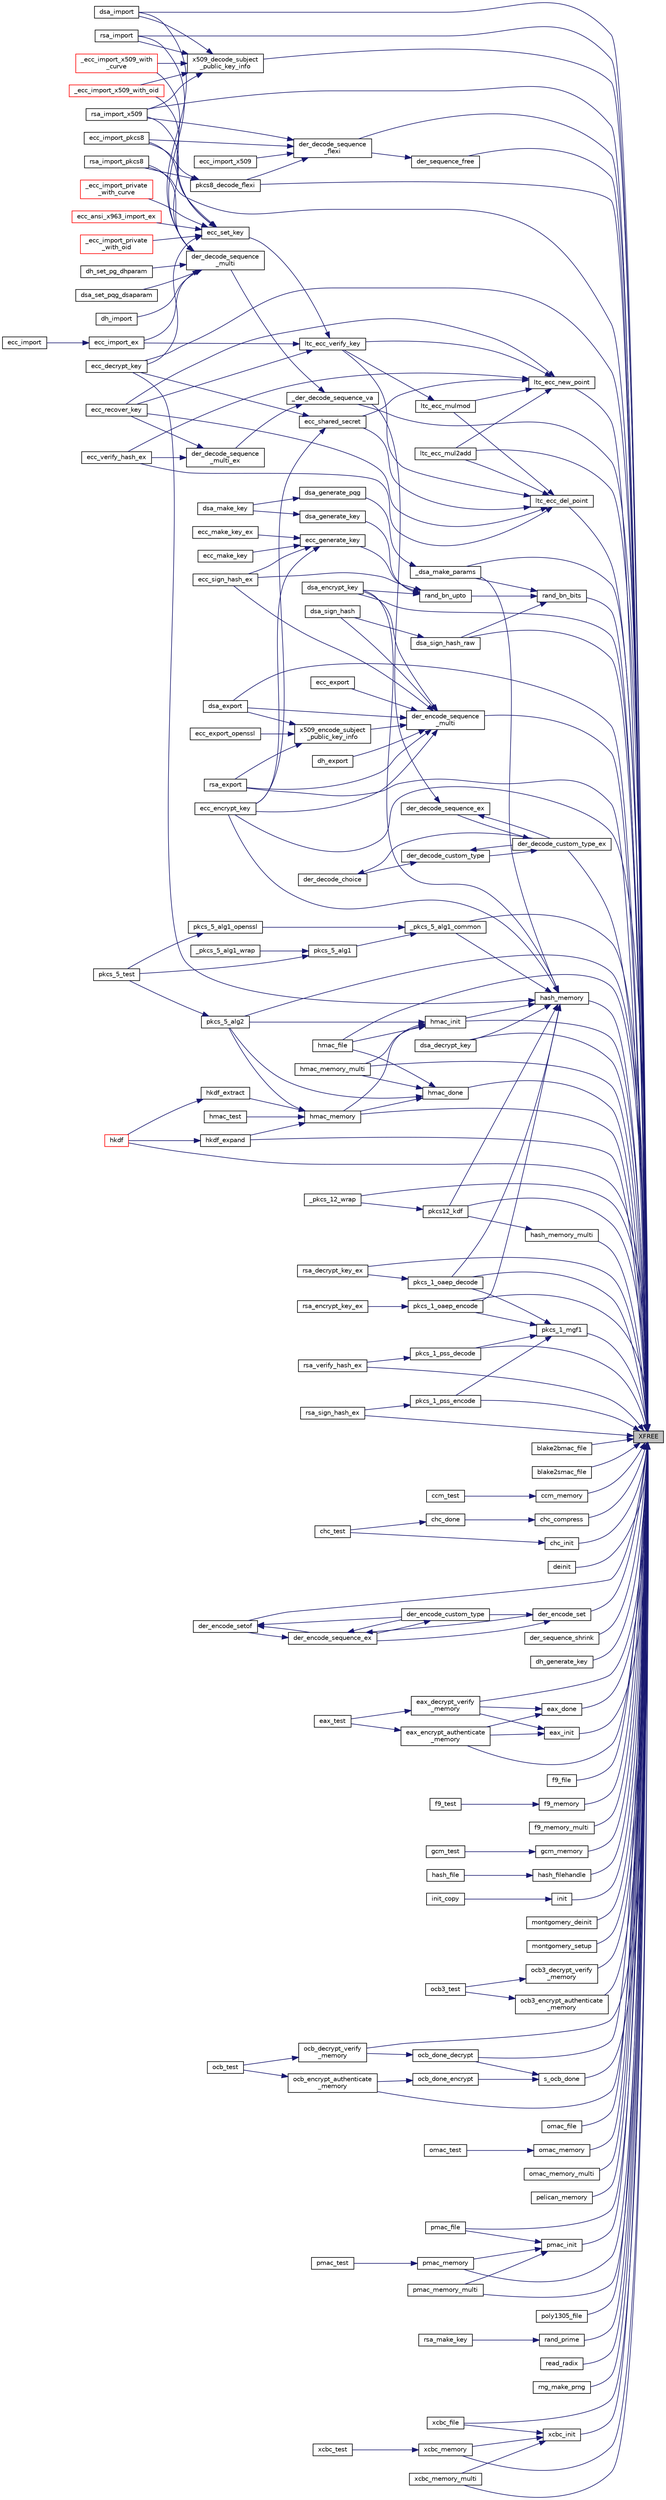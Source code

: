 digraph "XFREE"
{
 // LATEX_PDF_SIZE
  edge [fontname="Helvetica",fontsize="10",labelfontname="Helvetica",labelfontsize="10"];
  node [fontname="Helvetica",fontsize="10",shape=record];
  rankdir="RL";
  Node116 [label="XFREE",height=0.2,width=0.4,color="black", fillcolor="grey75", style="filled", fontcolor="black",tooltip=" "];
  Node116 -> Node117 [dir="back",color="midnightblue",fontsize="10",style="solid",fontname="Helvetica"];
  Node117 [label="_der_decode_sequence_va",height=0.2,width=0.4,color="black", fillcolor="white", style="filled",URL="$der__decode__sequence__multi_8c.html#a1c505b541a0ed6ddcdccc8ddcef9ed9e",tooltip="Decode a SEQUENCE type using a VA list."];
  Node117 -> Node118 [dir="back",color="midnightblue",fontsize="10",style="solid",fontname="Helvetica"];
  Node118 [label="der_decode_sequence\l_multi",height=0.2,width=0.4,color="black", fillcolor="white", style="filled",URL="$der__decode__sequence__multi_8c.html#a6d86b670c8f3801b0fe6e2cd544df678",tooltip="Decode a SEQUENCE type using a VA list."];
  Node118 -> Node119 [dir="back",color="midnightblue",fontsize="10",style="solid",fontname="Helvetica"];
  Node119 [label="dh_import",height=0.2,width=0.4,color="black", fillcolor="white", style="filled",URL="$dh__import_8c.html#aeae7c65a0d0671f62d259baa98160874",tooltip="Import a DH key from a binary packet."];
  Node118 -> Node120 [dir="back",color="midnightblue",fontsize="10",style="solid",fontname="Helvetica"];
  Node120 [label="dh_set_pg_dhparam",height=0.2,width=0.4,color="black", fillcolor="white", style="filled",URL="$dh__set__pg__dhparam_8c.html#a442807cd759a5df755d184f894be3fe3",tooltip="Import DH key parts p and g from dhparam."];
  Node118 -> Node121 [dir="back",color="midnightblue",fontsize="10",style="solid",fontname="Helvetica"];
  Node121 [label="dsa_import",height=0.2,width=0.4,color="black", fillcolor="white", style="filled",URL="$dsa__import_8c.html#ab814d8871b40e7f60c3ed6a16990dac2",tooltip="Import a DSA key."];
  Node118 -> Node122 [dir="back",color="midnightblue",fontsize="10",style="solid",fontname="Helvetica"];
  Node122 [label="dsa_set_pqg_dsaparam",height=0.2,width=0.4,color="black", fillcolor="white", style="filled",URL="$dsa__set__pqg__dsaparam_8c.html#a81296ca7f683d91e0bf24c2b747044e4",tooltip="Import DSA's p, q & g from dsaparam."];
  Node118 -> Node123 [dir="back",color="midnightblue",fontsize="10",style="solid",fontname="Helvetica"];
  Node123 [label="ecc_import_ex",height=0.2,width=0.4,color="black", fillcolor="white", style="filled",URL="$ecc__import_8c.html#ab9bceabc3a4d16f6b714325ac383e024",tooltip="Import an ECC key from a binary packet, using user supplied domain params rather than one of the NIST..."];
  Node123 -> Node124 [dir="back",color="midnightblue",fontsize="10",style="solid",fontname="Helvetica"];
  Node124 [label="ecc_import",height=0.2,width=0.4,color="black", fillcolor="white", style="filled",URL="$ecc__import_8c.html#aa2f73e9fe5de2132d2716638e2ff7ca8",tooltip="Import an ECC key from a binary packet."];
  Node118 -> Node125 [dir="back",color="midnightblue",fontsize="10",style="solid",fontname="Helvetica"];
  Node125 [label="rsa_import",height=0.2,width=0.4,color="black", fillcolor="white", style="filled",URL="$rsa__import_8c.html#aa80aefb08a282afe02c308cc19879d05",tooltip="Import an RSAPublicKey or RSAPrivateKey [two-prime only, only support >= 1024-bit keys,..."];
  Node118 -> Node126 [dir="back",color="midnightblue",fontsize="10",style="solid",fontname="Helvetica"];
  Node126 [label="rsa_import_pkcs8",height=0.2,width=0.4,color="black", fillcolor="white", style="filled",URL="$rsa__import__pkcs8_8c.html#a3d44c6233a326316f7fb01c9d834fad4",tooltip="Import an RSAPublicKey or RSAPrivateKey in PKCS#8 format."];
  Node118 -> Node127 [dir="back",color="midnightblue",fontsize="10",style="solid",fontname="Helvetica"];
  Node127 [label="rsa_import_x509",height=0.2,width=0.4,color="black", fillcolor="white", style="filled",URL="$rsa__import__x509_8c.html#af7fd232bdc803e8d3f8a109dc171110d",tooltip="Import an RSA key from a X.509 certificate."];
  Node117 -> Node128 [dir="back",color="midnightblue",fontsize="10",style="solid",fontname="Helvetica"];
  Node128 [label="der_decode_sequence\l_multi_ex",height=0.2,width=0.4,color="black", fillcolor="white", style="filled",URL="$der__decode__sequence__multi_8c.html#ab5141cf36663054d9ec6e46ed6909fce",tooltip="Decode a SEQUENCE type using a VA list."];
  Node128 -> Node129 [dir="back",color="midnightblue",fontsize="10",style="solid",fontname="Helvetica"];
  Node129 [label="ecc_recover_key",height=0.2,width=0.4,color="black", fillcolor="white", style="filled",URL="$ecc__recover__key_8c.html#a42d1c0f03dd10a8ea98836bab2c1e6c6",tooltip="Recover ECC public key from signature and hash."];
  Node128 -> Node130 [dir="back",color="midnightblue",fontsize="10",style="solid",fontname="Helvetica"];
  Node130 [label="ecc_verify_hash_ex",height=0.2,width=0.4,color="black", fillcolor="white", style="filled",URL="$ecc__verify__hash_8c.html#a6c4f6d0c99e8dbcff4e1064179f20214",tooltip="Verify an ECC signature in RFC7518 format."];
  Node116 -> Node131 [dir="back",color="midnightblue",fontsize="10",style="solid",fontname="Helvetica"];
  Node131 [label="_dsa_make_params",height=0.2,width=0.4,color="black", fillcolor="white", style="filled",URL="$dsa__generate__pqg_8c.html#ad38793673d78a4d45177d5b839e1e16b",tooltip="Create DSA parameters (INTERNAL ONLY, not part of public API)"];
  Node131 -> Node132 [dir="back",color="midnightblue",fontsize="10",style="solid",fontname="Helvetica"];
  Node132 [label="dsa_generate_pqg",height=0.2,width=0.4,color="black", fillcolor="white", style="filled",URL="$dsa__generate__pqg_8c.html#aa25c2f74420daea058431d3ad4b2340d",tooltip="Generate DSA parameters p, q & g."];
  Node132 -> Node133 [dir="back",color="midnightblue",fontsize="10",style="solid",fontname="Helvetica"];
  Node133 [label="dsa_make_key",height=0.2,width=0.4,color="black", fillcolor="white", style="filled",URL="$dsa__make__key_8c.html#a9b48ea999f1e23e839ae5b62aab985c6",tooltip="Old-style creation of a DSA key."];
  Node116 -> Node134 [dir="back",color="midnightblue",fontsize="10",style="solid",fontname="Helvetica"];
  Node134 [label="_pkcs_12_wrap",height=0.2,width=0.4,color="black", fillcolor="white", style="filled",URL="$pbes1_8c.html#a5ef636c0a0791cbb9e9f179bbf82f157",tooltip=" "];
  Node116 -> Node135 [dir="back",color="midnightblue",fontsize="10",style="solid",fontname="Helvetica"];
  Node135 [label="_pkcs_5_alg1_common",height=0.2,width=0.4,color="black", fillcolor="white", style="filled",URL="$pkcs__5__1_8c.html#aa4612634ecf7147a57dfe724150e059a",tooltip="Execute PKCS #5 v1 in strict or OpenSSL EVP_BytesToKey()-compat mode."];
  Node135 -> Node136 [dir="back",color="midnightblue",fontsize="10",style="solid",fontname="Helvetica"];
  Node136 [label="pkcs_5_alg1",height=0.2,width=0.4,color="black", fillcolor="white", style="filled",URL="$pkcs__5__1_8c.html#ad4834c485adb4fc776af355582a96cb6",tooltip="Execute PKCS #5 v1 - Strict mode (no OpenSSL-compatible extension)"];
  Node136 -> Node137 [dir="back",color="midnightblue",fontsize="10",style="solid",fontname="Helvetica"];
  Node137 [label="_pkcs_5_alg1_wrap",height=0.2,width=0.4,color="black", fillcolor="white", style="filled",URL="$pbes1_8c.html#a24bb0a681a92f4c5c6b0b10b55bd825e",tooltip=" "];
  Node136 -> Node138 [dir="back",color="midnightblue",fontsize="10",style="solid",fontname="Helvetica"];
  Node138 [label="pkcs_5_test",height=0.2,width=0.4,color="black", fillcolor="white", style="filled",URL="$pkcs__5__test_8c.html#a1a78c0bca3595115dd9272c2026b607e",tooltip="PKCS #5 self-test."];
  Node135 -> Node139 [dir="back",color="midnightblue",fontsize="10",style="solid",fontname="Helvetica"];
  Node139 [label="pkcs_5_alg1_openssl",height=0.2,width=0.4,color="black", fillcolor="white", style="filled",URL="$pkcs__5__1_8c.html#ac6e1537b6861bbd16dff1469982277f1",tooltip="Execute PKCS #5 v1 - OpenSSL-extension-compatible mode."];
  Node139 -> Node138 [dir="back",color="midnightblue",fontsize="10",style="solid",fontname="Helvetica"];
  Node116 -> Node140 [dir="back",color="midnightblue",fontsize="10",style="solid",fontname="Helvetica"];
  Node140 [label="blake2bmac_file",height=0.2,width=0.4,color="black", fillcolor="white", style="filled",URL="$blake2bmac__file_8c.html#a372c957a4b186ee3a6f737eacfd0b9b3",tooltip="BLAKE2B MAC a file."];
  Node116 -> Node141 [dir="back",color="midnightblue",fontsize="10",style="solid",fontname="Helvetica"];
  Node141 [label="blake2smac_file",height=0.2,width=0.4,color="black", fillcolor="white", style="filled",URL="$blake2smac__file_8c.html#abc529c6de44b41397be3a1d166d9a7ba",tooltip="BLAKE2S MAC a file."];
  Node116 -> Node142 [dir="back",color="midnightblue",fontsize="10",style="solid",fontname="Helvetica"];
  Node142 [label="ccm_memory",height=0.2,width=0.4,color="black", fillcolor="white", style="filled",URL="$ccm__memory_8c.html#acdd7923e6aee8984662ed5000dc2d7fe",tooltip="CCM encrypt/decrypt and produce an authentication tag."];
  Node142 -> Node143 [dir="back",color="midnightblue",fontsize="10",style="solid",fontname="Helvetica"];
  Node143 [label="ccm_test",height=0.2,width=0.4,color="black", fillcolor="white", style="filled",URL="$ccm__test_8c.html#af02fbfac6da1b71a49ad14537796b006",tooltip=" "];
  Node116 -> Node144 [dir="back",color="midnightblue",fontsize="10",style="solid",fontname="Helvetica"];
  Node144 [label="chc_compress",height=0.2,width=0.4,color="black", fillcolor="white", style="filled",URL="$chc_8c.html#ab3ddd709c120ad803c832dd2660dc650",tooltip=" "];
  Node144 -> Node145 [dir="back",color="midnightblue",fontsize="10",style="solid",fontname="Helvetica"];
  Node145 [label="chc_done",height=0.2,width=0.4,color="black", fillcolor="white", style="filled",URL="$chc_8c.html#a6c643b9e5929a5ce3426410fd4eceb59",tooltip="Terminate the hash to get the digest."];
  Node145 -> Node146 [dir="back",color="midnightblue",fontsize="10",style="solid",fontname="Helvetica"];
  Node146 [label="chc_test",height=0.2,width=0.4,color="black", fillcolor="white", style="filled",URL="$chc_8c.html#a1467e832993ba079f27160687745fdcd",tooltip="Self-test the hash."];
  Node116 -> Node147 [dir="back",color="midnightblue",fontsize="10",style="solid",fontname="Helvetica"];
  Node147 [label="chc_init",height=0.2,width=0.4,color="black", fillcolor="white", style="filled",URL="$chc_8c.html#aa2b49244a7f42e648b80c07e443b31c7",tooltip="Initialize the hash state."];
  Node147 -> Node146 [dir="back",color="midnightblue",fontsize="10",style="solid",fontname="Helvetica"];
  Node116 -> Node148 [dir="back",color="midnightblue",fontsize="10",style="solid",fontname="Helvetica"];
  Node148 [label="deinit",height=0.2,width=0.4,color="black", fillcolor="white", style="filled",URL="$gmp__desc_8c.html#a9626887f45edba884c412234edf7d1d6",tooltip=" "];
  Node116 -> Node149 [dir="back",color="midnightblue",fontsize="10",style="solid",fontname="Helvetica"];
  Node149 [label="der_decode_custom_type_ex",height=0.2,width=0.4,color="black", fillcolor="white", style="filled",URL="$der__decode__custom__type_8c.html#aaa3acc13042e5d9244ac279a354775fe",tooltip="Extended-decode a Custom type."];
  Node149 -> Node150 [dir="back",color="midnightblue",fontsize="10",style="solid",fontname="Helvetica"];
  Node150 [label="der_decode_custom_type",height=0.2,width=0.4,color="black", fillcolor="white", style="filled",URL="$der__decode__custom__type_8c.html#a698f6c64586707819ebd6f90a14264e8",tooltip="Decode a Custom type."];
  Node150 -> Node151 [dir="back",color="midnightblue",fontsize="10",style="solid",fontname="Helvetica"];
  Node151 [label="der_decode_choice",height=0.2,width=0.4,color="black", fillcolor="white", style="filled",URL="$der__decode__choice_8c.html#abbc3f8406cbf0c2d75b1c801192dcad4",tooltip="Decode a CHOICE."];
  Node151 -> Node149 [dir="back",color="midnightblue",fontsize="10",style="solid",fontname="Helvetica"];
  Node150 -> Node149 [dir="back",color="midnightblue",fontsize="10",style="solid",fontname="Helvetica"];
  Node149 -> Node152 [dir="back",color="midnightblue",fontsize="10",style="solid",fontname="Helvetica"];
  Node152 [label="der_decode_sequence_ex",height=0.2,width=0.4,color="black", fillcolor="white", style="filled",URL="$der__decode__sequence__ex_8c.html#a388cbc3f5c404637bc51f9dfb2d4f677",tooltip="Decode a SEQUENCE."];
  Node152 -> Node149 [dir="back",color="midnightblue",fontsize="10",style="solid",fontname="Helvetica"];
  Node152 -> Node117 [dir="back",color="midnightblue",fontsize="10",style="solid",fontname="Helvetica"];
  Node116 -> Node153 [dir="back",color="midnightblue",fontsize="10",style="solid",fontname="Helvetica"];
  Node153 [label="der_decode_sequence\l_flexi",height=0.2,width=0.4,color="black", fillcolor="white", style="filled",URL="$der__decode__sequence__flexi_8c.html#acec68888a6eae3b64f54b37cfb43d9b1",tooltip="ASN.1 DER Flexi(ble) decoder will decode arbitrary DER packets and create a linked list of the decode..."];
  Node153 -> Node154 [dir="back",color="midnightblue",fontsize="10",style="solid",fontname="Helvetica"];
  Node154 [label="pkcs8_decode_flexi",height=0.2,width=0.4,color="black", fillcolor="white", style="filled",URL="$pkcs8__decode__flexi_8c.html#a1b0d8fcf234d94638b2554ccea725003",tooltip="PKCS#8 decrypt if necessary & flexi-decode."];
  Node154 -> Node155 [dir="back",color="midnightblue",fontsize="10",style="solid",fontname="Helvetica"];
  Node155 [label="ecc_import_pkcs8",height=0.2,width=0.4,color="black", fillcolor="white", style="filled",URL="$ecc__import__pkcs8_8c.html#a0f0e747f119685eee3cc412f4480c52e",tooltip=" "];
  Node154 -> Node126 [dir="back",color="midnightblue",fontsize="10",style="solid",fontname="Helvetica"];
  Node153 -> Node155 [dir="back",color="midnightblue",fontsize="10",style="solid",fontname="Helvetica"];
  Node153 -> Node156 [dir="back",color="midnightblue",fontsize="10",style="solid",fontname="Helvetica"];
  Node156 [label="ecc_import_x509",height=0.2,width=0.4,color="black", fillcolor="white", style="filled",URL="$ecc__import__x509_8c.html#abd7477bc1144cdfd4f9e2da835eefbf6",tooltip="Import an ECC key from a X.509 certificate."];
  Node153 -> Node127 [dir="back",color="midnightblue",fontsize="10",style="solid",fontname="Helvetica"];
  Node116 -> Node157 [dir="back",color="midnightblue",fontsize="10",style="solid",fontname="Helvetica"];
  Node157 [label="der_encode_sequence\l_multi",height=0.2,width=0.4,color="black", fillcolor="white", style="filled",URL="$der__encode__sequence__multi_8c.html#a1a5a69543a5c89f81560b52d6f11b8c5",tooltip="Encode a SEQUENCE type using a VA list."];
  Node157 -> Node158 [dir="back",color="midnightblue",fontsize="10",style="solid",fontname="Helvetica"];
  Node158 [label="x509_encode_subject\l_public_key_info",height=0.2,width=0.4,color="black", fillcolor="white", style="filled",URL="$x509__encode__subject__public__key__info_8c.html#a69644f00dd0825d15c8c799c46ef6ece",tooltip="Encode a SubjectPublicKeyInfo."];
  Node158 -> Node159 [dir="back",color="midnightblue",fontsize="10",style="solid",fontname="Helvetica"];
  Node159 [label="dsa_export",height=0.2,width=0.4,color="black", fillcolor="white", style="filled",URL="$dsa__export_8c.html#a96a11be728dca36ee58330749ec058e2",tooltip="Export a DSA key to a binary packet."];
  Node158 -> Node160 [dir="back",color="midnightblue",fontsize="10",style="solid",fontname="Helvetica"];
  Node160 [label="ecc_export_openssl",height=0.2,width=0.4,color="black", fillcolor="white", style="filled",URL="$ecc__export__openssl_8c.html#ab5c65063bc8916dc0d87a77bdecbc626",tooltip="Export an ECC key as a binary packet."];
  Node158 -> Node161 [dir="back",color="midnightblue",fontsize="10",style="solid",fontname="Helvetica"];
  Node161 [label="rsa_export",height=0.2,width=0.4,color="black", fillcolor="white", style="filled",URL="$rsa__export_8c.html#ab097894ad63ca98064d5be945b5efc6d",tooltip="This will export either an RSAPublicKey or RSAPrivateKey [defined in PKCS #1 v2.1]."];
  Node157 -> Node162 [dir="back",color="midnightblue",fontsize="10",style="solid",fontname="Helvetica"];
  Node162 [label="dh_export",height=0.2,width=0.4,color="black", fillcolor="white", style="filled",URL="$dh__export_8c.html#a56efe9cae68b453763acc9f3e191ada2",tooltip="Export a DH key to a binary packet."];
  Node157 -> Node163 [dir="back",color="midnightblue",fontsize="10",style="solid",fontname="Helvetica"];
  Node163 [label="dsa_encrypt_key",height=0.2,width=0.4,color="black", fillcolor="white", style="filled",URL="$dsa__encrypt__key_8c.html#ab65138d407e0660f6f2f7cb7e7dcb24b",tooltip="Encrypt a symmetric key with DSA."];
  Node157 -> Node159 [dir="back",color="midnightblue",fontsize="10",style="solid",fontname="Helvetica"];
  Node157 -> Node164 [dir="back",color="midnightblue",fontsize="10",style="solid",fontname="Helvetica"];
  Node164 [label="dsa_sign_hash",height=0.2,width=0.4,color="black", fillcolor="white", style="filled",URL="$dsa__sign__hash_8c.html#a83c6d4c1243acbc906e872e20de3bba2",tooltip="Sign a hash with DSA."];
  Node157 -> Node165 [dir="back",color="midnightblue",fontsize="10",style="solid",fontname="Helvetica"];
  Node165 [label="ecc_encrypt_key",height=0.2,width=0.4,color="black", fillcolor="white", style="filled",URL="$ecc__encrypt__key_8c.html#a16164f1e295b1c88e6b81a9ece26cd70",tooltip="Encrypt a symmetric key with ECC."];
  Node157 -> Node166 [dir="back",color="midnightblue",fontsize="10",style="solid",fontname="Helvetica"];
  Node166 [label="ecc_export",height=0.2,width=0.4,color="black", fillcolor="white", style="filled",URL="$ecc__export_8c.html#a0d5ba7729d561cb890d1c78dc3c20866",tooltip="Export an ECC key as a binary packet."];
  Node157 -> Node167 [dir="back",color="midnightblue",fontsize="10",style="solid",fontname="Helvetica"];
  Node167 [label="ecc_sign_hash_ex",height=0.2,width=0.4,color="black", fillcolor="white", style="filled",URL="$ecc__sign__hash_8c.html#a96afaf55b03386145e3061fc42a9636b",tooltip="Sign a message digest."];
  Node157 -> Node161 [dir="back",color="midnightblue",fontsize="10",style="solid",fontname="Helvetica"];
  Node116 -> Node168 [dir="back",color="midnightblue",fontsize="10",style="solid",fontname="Helvetica"];
  Node168 [label="der_encode_set",height=0.2,width=0.4,color="black", fillcolor="white", style="filled",URL="$der__encode__set_8c.html#a4aa04a42171146d2f510e41b84dd72f1",tooltip=" "];
  Node168 -> Node169 [dir="back",color="midnightblue",fontsize="10",style="solid",fontname="Helvetica"];
  Node169 [label="der_encode_custom_type",height=0.2,width=0.4,color="black", fillcolor="white", style="filled",URL="$der__encode__custom__type_8c.html#a20c801e1d73f944c7f43acc2228211b2",tooltip="Encode a Custom Type."];
  Node169 -> Node170 [dir="back",color="midnightblue",fontsize="10",style="solid",fontname="Helvetica"];
  Node170 [label="der_encode_sequence_ex",height=0.2,width=0.4,color="black", fillcolor="white", style="filled",URL="$der__encode__sequence__ex_8c.html#af435bfc378dd9f42af2a211c0fe1aced",tooltip="Encode a SEQUENCE."];
  Node170 -> Node169 [dir="back",color="midnightblue",fontsize="10",style="solid",fontname="Helvetica"];
  Node170 -> Node168 [dir="back",color="midnightblue",fontsize="10",style="solid",fontname="Helvetica"];
  Node170 -> Node171 [dir="back",color="midnightblue",fontsize="10",style="solid",fontname="Helvetica"];
  Node171 [label="der_encode_setof",height=0.2,width=0.4,color="black", fillcolor="white", style="filled",URL="$der__encode__setof_8c.html#a5187d93224e9b002d4e7db8c7d721339",tooltip="Encode a SETOF stucture."];
  Node171 -> Node169 [dir="back",color="midnightblue",fontsize="10",style="solid",fontname="Helvetica"];
  Node171 -> Node170 [dir="back",color="midnightblue",fontsize="10",style="solid",fontname="Helvetica"];
  Node168 -> Node170 [dir="back",color="midnightblue",fontsize="10",style="solid",fontname="Helvetica"];
  Node116 -> Node171 [dir="back",color="midnightblue",fontsize="10",style="solid",fontname="Helvetica"];
  Node116 -> Node172 [dir="back",color="midnightblue",fontsize="10",style="solid",fontname="Helvetica"];
  Node172 [label="der_sequence_free",height=0.2,width=0.4,color="black", fillcolor="white", style="filled",URL="$der__sequence__free_8c.html#ad47a79b60d0b0a1f13b5529dcbd4f5fa",tooltip="Free memory allocated by der_decode_sequence_flexi()"];
  Node172 -> Node153 [dir="back",color="midnightblue",fontsize="10",style="solid",fontname="Helvetica"];
  Node116 -> Node173 [dir="back",color="midnightblue",fontsize="10",style="solid",fontname="Helvetica"];
  Node173 [label="der_sequence_shrink",height=0.2,width=0.4,color="black", fillcolor="white", style="filled",URL="$der__sequence__shrink_8c.html#a26aaabaa3f9ae66b9cdd094d2ebc6869",tooltip="Free memory allocated for CONSTRUCTED, SET or SEQUENCE elements by der_decode_sequence_flexi()"];
  Node116 -> Node174 [dir="back",color="midnightblue",fontsize="10",style="solid",fontname="Helvetica"];
  Node174 [label="dh_generate_key",height=0.2,width=0.4,color="black", fillcolor="white", style="filled",URL="$dh__generate__key_8c.html#ab1d01a4bd250336b21aff7a863d785de",tooltip=" "];
  Node116 -> Node175 [dir="back",color="midnightblue",fontsize="10",style="solid",fontname="Helvetica"];
  Node175 [label="dsa_decrypt_key",height=0.2,width=0.4,color="black", fillcolor="white", style="filled",URL="$dsa__decrypt__key_8c.html#a6f80d854fbdd56020ea641c4e4e47a4c",tooltip="Decrypt an DSA encrypted key."];
  Node116 -> Node163 [dir="back",color="midnightblue",fontsize="10",style="solid",fontname="Helvetica"];
  Node116 -> Node159 [dir="back",color="midnightblue",fontsize="10",style="solid",fontname="Helvetica"];
  Node116 -> Node121 [dir="back",color="midnightblue",fontsize="10",style="solid",fontname="Helvetica"];
  Node116 -> Node176 [dir="back",color="midnightblue",fontsize="10",style="solid",fontname="Helvetica"];
  Node176 [label="dsa_sign_hash_raw",height=0.2,width=0.4,color="black", fillcolor="white", style="filled",URL="$dsa__sign__hash_8c.html#a1073fec547694360cd9f2a3d81c7260a",tooltip="Sign a hash with DSA."];
  Node176 -> Node164 [dir="back",color="midnightblue",fontsize="10",style="solid",fontname="Helvetica"];
  Node116 -> Node177 [dir="back",color="midnightblue",fontsize="10",style="solid",fontname="Helvetica"];
  Node177 [label="eax_decrypt_verify\l_memory",height=0.2,width=0.4,color="black", fillcolor="white", style="filled",URL="$eax__decrypt__verify__memory_8c.html#ab4d3f7a8561cc2cbce16949a1ee0d00c",tooltip="Decrypt a block of memory and verify the provided MAC tag with EAX."];
  Node177 -> Node178 [dir="back",color="midnightblue",fontsize="10",style="solid",fontname="Helvetica"];
  Node178 [label="eax_test",height=0.2,width=0.4,color="black", fillcolor="white", style="filled",URL="$eax__test_8c.html#a9e708c531b1c375a3d086f43a192c455",tooltip="Test the EAX implementation."];
  Node116 -> Node179 [dir="back",color="midnightblue",fontsize="10",style="solid",fontname="Helvetica"];
  Node179 [label="eax_done",height=0.2,width=0.4,color="black", fillcolor="white", style="filled",URL="$eax__done_8c.html#ad8e287fe7144dae9e4eac1e755d973cf",tooltip="Terminate an EAX session and get the tag."];
  Node179 -> Node177 [dir="back",color="midnightblue",fontsize="10",style="solid",fontname="Helvetica"];
  Node179 -> Node180 [dir="back",color="midnightblue",fontsize="10",style="solid",fontname="Helvetica"];
  Node180 [label="eax_encrypt_authenticate\l_memory",height=0.2,width=0.4,color="black", fillcolor="white", style="filled",URL="$eax__encrypt__authenticate__memory_8c.html#ae398a749e5591537487ab93b4a9fec24",tooltip="EAX encrypt and produce an authentication tag."];
  Node180 -> Node178 [dir="back",color="midnightblue",fontsize="10",style="solid",fontname="Helvetica"];
  Node116 -> Node180 [dir="back",color="midnightblue",fontsize="10",style="solid",fontname="Helvetica"];
  Node116 -> Node181 [dir="back",color="midnightblue",fontsize="10",style="solid",fontname="Helvetica"];
  Node181 [label="eax_init",height=0.2,width=0.4,color="black", fillcolor="white", style="filled",URL="$eax__init_8c.html#ac35fd0cc9f76c2e8052efb3c22f1559c",tooltip="Initialized an EAX state."];
  Node181 -> Node177 [dir="back",color="midnightblue",fontsize="10",style="solid",fontname="Helvetica"];
  Node181 -> Node180 [dir="back",color="midnightblue",fontsize="10",style="solid",fontname="Helvetica"];
  Node116 -> Node182 [dir="back",color="midnightblue",fontsize="10",style="solid",fontname="Helvetica"];
  Node182 [label="ecc_decrypt_key",height=0.2,width=0.4,color="black", fillcolor="white", style="filled",URL="$ecc__decrypt__key_8c.html#adfbc21632ec24dad838fa0700154a57d",tooltip="Decrypt an ECC encrypted key."];
  Node116 -> Node165 [dir="back",color="midnightblue",fontsize="10",style="solid",fontname="Helvetica"];
  Node116 -> Node183 [dir="back",color="midnightblue",fontsize="10",style="solid",fontname="Helvetica"];
  Node183 [label="f9_file",height=0.2,width=0.4,color="black", fillcolor="white", style="filled",URL="$f9__file_8c.html#a4c1ea12d1c638f066c93908a118ec404",tooltip="f9 a file"];
  Node116 -> Node184 [dir="back",color="midnightblue",fontsize="10",style="solid",fontname="Helvetica"];
  Node184 [label="f9_memory",height=0.2,width=0.4,color="black", fillcolor="white", style="filled",URL="$f9__memory_8c.html#a8d8a8a7f9014e8b36484d2c992e9eb10",tooltip="f9-MAC a block of memory"];
  Node184 -> Node185 [dir="back",color="midnightblue",fontsize="10",style="solid",fontname="Helvetica"];
  Node185 [label="f9_test",height=0.2,width=0.4,color="black", fillcolor="white", style="filled",URL="$f9__test_8c.html#a4457afc1800916455c35efd9b1acd142",tooltip="Test f9-MAC mode Return CRYPT_OK on succes."];
  Node116 -> Node186 [dir="back",color="midnightblue",fontsize="10",style="solid",fontname="Helvetica"];
  Node186 [label="f9_memory_multi",height=0.2,width=0.4,color="black", fillcolor="white", style="filled",URL="$f9__memory__multi_8c.html#a6d3cc7c6511a0e33997084a56a7f191f",tooltip="f9 multiple blocks of memory"];
  Node116 -> Node187 [dir="back",color="midnightblue",fontsize="10",style="solid",fontname="Helvetica"];
  Node187 [label="gcm_memory",height=0.2,width=0.4,color="black", fillcolor="white", style="filled",URL="$gcm__memory_8c.html#a43d9862e1013606d01bab2c57fef74f5",tooltip="Process an entire GCM packet in one call."];
  Node187 -> Node188 [dir="back",color="midnightblue",fontsize="10",style="solid",fontname="Helvetica"];
  Node188 [label="gcm_test",height=0.2,width=0.4,color="black", fillcolor="white", style="filled",URL="$gcm__test_8c.html#ae36c8eb6c2964df7e386f5f73bded5e7",tooltip="Test the GCM code."];
  Node116 -> Node189 [dir="back",color="midnightblue",fontsize="10",style="solid",fontname="Helvetica"];
  Node189 [label="hash_filehandle",height=0.2,width=0.4,color="black", fillcolor="white", style="filled",URL="$tomcrypt__hash_8h.html#a55d0344508460fbde2c17fe9ef2aa838",tooltip="Hash data from an open file handle."];
  Node189 -> Node190 [dir="back",color="midnightblue",fontsize="10",style="solid",fontname="Helvetica"];
  Node190 [label="hash_file",height=0.2,width=0.4,color="black", fillcolor="white", style="filled",URL="$tomcrypt__hash_8h.html#a6107c14266137a8f7834e4318d8d5002",tooltip=" "];
  Node116 -> Node191 [dir="back",color="midnightblue",fontsize="10",style="solid",fontname="Helvetica"];
  Node191 [label="hash_memory",height=0.2,width=0.4,color="black", fillcolor="white", style="filled",URL="$tomcrypt__hash_8h.html#a8672bf28488595ef1519a6754498869c",tooltip="Hash a block of memory and store the digest."];
  Node191 -> Node192 [dir="back",color="midnightblue",fontsize="10",style="solid",fontname="Helvetica"];
  Node192 [label="hmac_init",height=0.2,width=0.4,color="black", fillcolor="white", style="filled",URL="$hmac__init_8c.html#a84fb451315a01f33d356ddd1ade0dca9",tooltip="Initialize an HMAC context."];
  Node192 -> Node193 [dir="back",color="midnightblue",fontsize="10",style="solid",fontname="Helvetica"];
  Node193 [label="hmac_file",height=0.2,width=0.4,color="black", fillcolor="white", style="filled",URL="$hmac__file_8c.html#a61c2b2aeca9a287224c20e7fceff11cd",tooltip="HMAC a file."];
  Node192 -> Node194 [dir="back",color="midnightblue",fontsize="10",style="solid",fontname="Helvetica"];
  Node194 [label="hmac_memory",height=0.2,width=0.4,color="black", fillcolor="white", style="filled",URL="$hmac__memory_8c.html#a6bf2dff4537e6332dec46266a9db7580",tooltip="HMAC a block of memory to produce the authentication tag."];
  Node194 -> Node195 [dir="back",color="midnightblue",fontsize="10",style="solid",fontname="Helvetica"];
  Node195 [label="hmac_test",height=0.2,width=0.4,color="black", fillcolor="white", style="filled",URL="$hmac__test_8c.html#af43c4e10ec1984cf428cf69cd3184e53",tooltip="HMAC self-test."];
  Node194 -> Node196 [dir="back",color="midnightblue",fontsize="10",style="solid",fontname="Helvetica"];
  Node196 [label="hkdf_extract",height=0.2,width=0.4,color="black", fillcolor="white", style="filled",URL="$hkdf_8c.html#a6af77e2823d3b6e691098963b07ea26a",tooltip=" "];
  Node196 -> Node197 [dir="back",color="midnightblue",fontsize="10",style="solid",fontname="Helvetica"];
  Node197 [label="hkdf",height=0.2,width=0.4,color="red", fillcolor="white", style="filled",URL="$hkdf_8c.html#ac79c8ae04bc15c69e9704277e38d22be",tooltip=" "];
  Node194 -> Node199 [dir="back",color="midnightblue",fontsize="10",style="solid",fontname="Helvetica"];
  Node199 [label="hkdf_expand",height=0.2,width=0.4,color="black", fillcolor="white", style="filled",URL="$hkdf_8c.html#a1fa3c2a1e44fc629a059ae5c61cc0197",tooltip=" "];
  Node199 -> Node197 [dir="back",color="midnightblue",fontsize="10",style="solid",fontname="Helvetica"];
  Node194 -> Node200 [dir="back",color="midnightblue",fontsize="10",style="solid",fontname="Helvetica"];
  Node200 [label="pkcs_5_alg2",height=0.2,width=0.4,color="black", fillcolor="white", style="filled",URL="$pkcs__5__2_8c.html#a738b05376774b9a5b311a59ec73966f0",tooltip="Execute PKCS #5 v2."];
  Node200 -> Node138 [dir="back",color="midnightblue",fontsize="10",style="solid",fontname="Helvetica"];
  Node192 -> Node201 [dir="back",color="midnightblue",fontsize="10",style="solid",fontname="Helvetica"];
  Node201 [label="hmac_memory_multi",height=0.2,width=0.4,color="black", fillcolor="white", style="filled",URL="$hmac__memory__multi_8c.html#a42b0c424c7e01653550dc7d9ac3bb4b9",tooltip="HMAC multiple blocks of memory to produce the authentication tag."];
  Node192 -> Node200 [dir="back",color="midnightblue",fontsize="10",style="solid",fontname="Helvetica"];
  Node191 -> Node202 [dir="back",color="midnightblue",fontsize="10",style="solid",fontname="Helvetica"];
  Node202 [label="pkcs12_kdf",height=0.2,width=0.4,color="black", fillcolor="white", style="filled",URL="$pkcs12__kdf_8c.html#a362c9fba9251fa6d35445f4ccae24fe8",tooltip=" "];
  Node202 -> Node134 [dir="back",color="midnightblue",fontsize="10",style="solid",fontname="Helvetica"];
  Node191 -> Node135 [dir="back",color="midnightblue",fontsize="10",style="solid",fontname="Helvetica"];
  Node191 -> Node175 [dir="back",color="midnightblue",fontsize="10",style="solid",fontname="Helvetica"];
  Node191 -> Node163 [dir="back",color="midnightblue",fontsize="10",style="solid",fontname="Helvetica"];
  Node191 -> Node131 [dir="back",color="midnightblue",fontsize="10",style="solid",fontname="Helvetica"];
  Node191 -> Node182 [dir="back",color="midnightblue",fontsize="10",style="solid",fontname="Helvetica"];
  Node191 -> Node165 [dir="back",color="midnightblue",fontsize="10",style="solid",fontname="Helvetica"];
  Node191 -> Node203 [dir="back",color="midnightblue",fontsize="10",style="solid",fontname="Helvetica"];
  Node203 [label="pkcs_1_oaep_decode",height=0.2,width=0.4,color="black", fillcolor="white", style="filled",URL="$pkcs__1__oaep__decode_8c.html#ab51588072c388a0deb0e0a2086b226f7",tooltip="PKCS #1 v2.00 OAEP decode."];
  Node203 -> Node204 [dir="back",color="midnightblue",fontsize="10",style="solid",fontname="Helvetica"];
  Node204 [label="rsa_decrypt_key_ex",height=0.2,width=0.4,color="black", fillcolor="white", style="filled",URL="$rsa__decrypt__key_8c.html#a9d043dc2d91a5ca83f64a4210b03f5d1",tooltip="PKCS #1 decrypt then v1.5 or OAEP depad."];
  Node191 -> Node205 [dir="back",color="midnightblue",fontsize="10",style="solid",fontname="Helvetica"];
  Node205 [label="pkcs_1_oaep_encode",height=0.2,width=0.4,color="black", fillcolor="white", style="filled",URL="$pkcs__1__oaep__encode_8c.html#a503852f9d2f39632d8a09117c19afe8b",tooltip="PKCS #1 v2.00 OAEP encode."];
  Node205 -> Node206 [dir="back",color="midnightblue",fontsize="10",style="solid",fontname="Helvetica"];
  Node206 [label="rsa_encrypt_key_ex",height=0.2,width=0.4,color="black", fillcolor="white", style="filled",URL="$rsa__encrypt__key_8c.html#af3112ec74c217e4bbd5e9609bc83393f",tooltip="(PKCS #1 v2.0) OAEP pad then encrypt"];
  Node116 -> Node207 [dir="back",color="midnightblue",fontsize="10",style="solid",fontname="Helvetica"];
  Node207 [label="hash_memory_multi",height=0.2,width=0.4,color="black", fillcolor="white", style="filled",URL="$tomcrypt__hash_8h.html#a85566393d0f13710bafc9501361eff06",tooltip="Hash multiple (non-adjacent) blocks of memory at once."];
  Node207 -> Node202 [dir="back",color="midnightblue",fontsize="10",style="solid",fontname="Helvetica"];
  Node116 -> Node197 [dir="back",color="midnightblue",fontsize="10",style="solid",fontname="Helvetica"];
  Node116 -> Node199 [dir="back",color="midnightblue",fontsize="10",style="solid",fontname="Helvetica"];
  Node116 -> Node208 [dir="back",color="midnightblue",fontsize="10",style="solid",fontname="Helvetica"];
  Node208 [label="hmac_done",height=0.2,width=0.4,color="black", fillcolor="white", style="filled",URL="$hmac__done_8c.html#a25eaf3db04e6464adbba95d1153885d3",tooltip="Terminate an HMAC session."];
  Node208 -> Node193 [dir="back",color="midnightblue",fontsize="10",style="solid",fontname="Helvetica"];
  Node208 -> Node194 [dir="back",color="midnightblue",fontsize="10",style="solid",fontname="Helvetica"];
  Node208 -> Node201 [dir="back",color="midnightblue",fontsize="10",style="solid",fontname="Helvetica"];
  Node208 -> Node200 [dir="back",color="midnightblue",fontsize="10",style="solid",fontname="Helvetica"];
  Node116 -> Node193 [dir="back",color="midnightblue",fontsize="10",style="solid",fontname="Helvetica"];
  Node116 -> Node192 [dir="back",color="midnightblue",fontsize="10",style="solid",fontname="Helvetica"];
  Node116 -> Node194 [dir="back",color="midnightblue",fontsize="10",style="solid",fontname="Helvetica"];
  Node116 -> Node201 [dir="back",color="midnightblue",fontsize="10",style="solid",fontname="Helvetica"];
  Node116 -> Node209 [dir="back",color="midnightblue",fontsize="10",style="solid",fontname="Helvetica"];
  Node209 [label="init",height=0.2,width=0.4,color="black", fillcolor="white", style="filled",URL="$ltm__desc_8c.html#a4f8948d7c94899bf8ddee4721114d593",tooltip=" "];
  Node209 -> Node210 [dir="back",color="midnightblue",fontsize="10",style="solid",fontname="Helvetica"];
  Node210 [label="init_copy",height=0.2,width=0.4,color="black", fillcolor="white", style="filled",URL="$ltm__desc_8c.html#a9c0dddd7edf258f69ca346540f3da61a",tooltip=" "];
  Node116 -> Node211 [dir="back",color="midnightblue",fontsize="10",style="solid",fontname="Helvetica"];
  Node211 [label="ltc_ecc_del_point",height=0.2,width=0.4,color="black", fillcolor="white", style="filled",URL="$ltc__ecc__points_8c.html#a4cef83a7c070c94ff78d4df10a7b624f",tooltip="Free an ECC point from memory."];
  Node211 -> Node129 [dir="back",color="midnightblue",fontsize="10",style="solid",fontname="Helvetica"];
  Node211 -> Node212 [dir="back",color="midnightblue",fontsize="10",style="solid",fontname="Helvetica"];
  Node212 [label="ecc_shared_secret",height=0.2,width=0.4,color="black", fillcolor="white", style="filled",URL="$ecc__shared__secret_8c.html#aca2bced5e25b262ad6fdafe15f5ea784",tooltip="Create an ECC shared secret between two keys."];
  Node212 -> Node182 [dir="back",color="midnightblue",fontsize="10",style="solid",fontname="Helvetica"];
  Node212 -> Node165 [dir="back",color="midnightblue",fontsize="10",style="solid",fontname="Helvetica"];
  Node211 -> Node130 [dir="back",color="midnightblue",fontsize="10",style="solid",fontname="Helvetica"];
  Node211 -> Node213 [dir="back",color="midnightblue",fontsize="10",style="solid",fontname="Helvetica"];
  Node213 [label="ltc_ecc_mul2add",height=0.2,width=0.4,color="black", fillcolor="white", style="filled",URL="$ltc__ecc__mul2add_8c.html#a4aaa757939c4f4b54a3db21afc6aef9f",tooltip="Computes kA*A + kB*B = C using Shamir's Trick."];
  Node211 -> Node214 [dir="back",color="midnightblue",fontsize="10",style="solid",fontname="Helvetica"];
  Node214 [label="ltc_ecc_mulmod",height=0.2,width=0.4,color="black", fillcolor="white", style="filled",URL="$ltc__ecc__mulmod__timing_8c.html#a818e5e4135d8aa58cf09e502e98ccc90",tooltip="Perform a point multiplication (timing resistant)"];
  Node214 -> Node215 [dir="back",color="midnightblue",fontsize="10",style="solid",fontname="Helvetica"];
  Node215 [label="ltc_ecc_verify_key",height=0.2,width=0.4,color="black", fillcolor="white", style="filled",URL="$ltc__ecc__verify__key_8c.html#ac0dfaf009d9b0101291727341a20bb40",tooltip="Verify a key according to ANSI spec."];
  Node215 -> Node123 [dir="back",color="midnightblue",fontsize="10",style="solid",fontname="Helvetica"];
  Node215 -> Node129 [dir="back",color="midnightblue",fontsize="10",style="solid",fontname="Helvetica"];
  Node215 -> Node216 [dir="back",color="midnightblue",fontsize="10",style="solid",fontname="Helvetica"];
  Node216 [label="ecc_set_key",height=0.2,width=0.4,color="black", fillcolor="white", style="filled",URL="$ecc__set__key_8c.html#ab9df550c0c55f7e0054a82ae98eec1bf",tooltip=" "];
  Node216 -> Node217 [dir="back",color="midnightblue",fontsize="10",style="solid",fontname="Helvetica"];
  Node217 [label="ecc_ansi_x963_import_ex",height=0.2,width=0.4,color="red", fillcolor="white", style="filled",URL="$ecc__ansi__x963__import_8c.html#a5fe5cc4b4d9072dbf3c4d2b6f7f26282",tooltip=" "];
  Node216 -> Node182 [dir="back",color="midnightblue",fontsize="10",style="solid",fontname="Helvetica"];
  Node216 -> Node219 [dir="back",color="midnightblue",fontsize="10",style="solid",fontname="Helvetica"];
  Node219 [label="_ecc_import_private\l_with_oid",height=0.2,width=0.4,color="red", fillcolor="white", style="filled",URL="$ecc__import__openssl_8c.html#a575520694cdd251fbe84b186a1d3d102",tooltip=" "];
  Node216 -> Node221 [dir="back",color="midnightblue",fontsize="10",style="solid",fontname="Helvetica"];
  Node221 [label="_ecc_import_private\l_with_curve",height=0.2,width=0.4,color="red", fillcolor="white", style="filled",URL="$ecc__import__openssl_8c.html#adcadf3f801ec6d9091ab3d7001e3295e",tooltip=" "];
  Node216 -> Node155 [dir="back",color="midnightblue",fontsize="10",style="solid",fontname="Helvetica"];
  Node216 -> Node222 [dir="back",color="midnightblue",fontsize="10",style="solid",fontname="Helvetica"];
  Node222 [label="_ecc_import_x509_with_oid",height=0.2,width=0.4,color="red", fillcolor="white", style="filled",URL="$ecc__import__x509_8c.html#a95f6b54b054138d6b43afc3876908bad",tooltip=" "];
  Node216 -> Node224 [dir="back",color="midnightblue",fontsize="10",style="solid",fontname="Helvetica"];
  Node224 [label="_ecc_import_x509_with\l_curve",height=0.2,width=0.4,color="red", fillcolor="white", style="filled",URL="$ecc__import__x509_8c.html#adf48b3ba468c0324055e9413a82d39f5",tooltip=" "];
  Node211 -> Node215 [dir="back",color="midnightblue",fontsize="10",style="solid",fontname="Helvetica"];
  Node116 -> Node213 [dir="back",color="midnightblue",fontsize="10",style="solid",fontname="Helvetica"];
  Node116 -> Node225 [dir="back",color="midnightblue",fontsize="10",style="solid",fontname="Helvetica"];
  Node225 [label="ltc_ecc_new_point",height=0.2,width=0.4,color="black", fillcolor="white", style="filled",URL="$ltc__ecc__points_8c.html#a532af6ef2d0f6d1d8cd79e5f81e87cf8",tooltip="Allocate a new ECC point."];
  Node225 -> Node129 [dir="back",color="midnightblue",fontsize="10",style="solid",fontname="Helvetica"];
  Node225 -> Node212 [dir="back",color="midnightblue",fontsize="10",style="solid",fontname="Helvetica"];
  Node225 -> Node130 [dir="back",color="midnightblue",fontsize="10",style="solid",fontname="Helvetica"];
  Node225 -> Node213 [dir="back",color="midnightblue",fontsize="10",style="solid",fontname="Helvetica"];
  Node225 -> Node214 [dir="back",color="midnightblue",fontsize="10",style="solid",fontname="Helvetica"];
  Node225 -> Node215 [dir="back",color="midnightblue",fontsize="10",style="solid",fontname="Helvetica"];
  Node116 -> Node226 [dir="back",color="midnightblue",fontsize="10",style="solid",fontname="Helvetica"];
  Node226 [label="montgomery_deinit",height=0.2,width=0.4,color="black", fillcolor="white", style="filled",URL="$ltm__desc_8c.html#a8d6035f0021cfaf5936a3c37d2cb2427",tooltip=" "];
  Node116 -> Node227 [dir="back",color="midnightblue",fontsize="10",style="solid",fontname="Helvetica"];
  Node227 [label="montgomery_setup",height=0.2,width=0.4,color="black", fillcolor="white", style="filled",URL="$ltm__desc_8c.html#a771ef8a9d5b1b2633613bfad28b282c2",tooltip=" "];
  Node116 -> Node228 [dir="back",color="midnightblue",fontsize="10",style="solid",fontname="Helvetica"];
  Node228 [label="ocb3_decrypt_verify\l_memory",height=0.2,width=0.4,color="black", fillcolor="white", style="filled",URL="$ocb3__decrypt__verify__memory_8c.html#aaa794cde472d6ae35c5d0cf68842860d",tooltip="Decrypt and compare the tag with OCB."];
  Node228 -> Node229 [dir="back",color="midnightblue",fontsize="10",style="solid",fontname="Helvetica"];
  Node229 [label="ocb3_test",height=0.2,width=0.4,color="black", fillcolor="white", style="filled",URL="$ocb3__test_8c.html#afafd01785264b534d0ef8efb9fe530ef",tooltip="Test the OCB protocol."];
  Node116 -> Node230 [dir="back",color="midnightblue",fontsize="10",style="solid",fontname="Helvetica"];
  Node230 [label="ocb3_encrypt_authenticate\l_memory",height=0.2,width=0.4,color="black", fillcolor="white", style="filled",URL="$ocb3__encrypt__authenticate__memory_8c.html#a4f2509ac5594dc6dcead8ac840a30b91",tooltip="Encrypt and generate an authentication code for a buffer of memory."];
  Node230 -> Node229 [dir="back",color="midnightblue",fontsize="10",style="solid",fontname="Helvetica"];
  Node116 -> Node231 [dir="back",color="midnightblue",fontsize="10",style="solid",fontname="Helvetica"];
  Node231 [label="ocb_decrypt_verify\l_memory",height=0.2,width=0.4,color="black", fillcolor="white", style="filled",URL="$ocb__decrypt__verify__memory_8c.html#a54a8c51becc57a9eded7c6da4479ac10",tooltip="Decrypt and compare the tag with OCB."];
  Node231 -> Node232 [dir="back",color="midnightblue",fontsize="10",style="solid",fontname="Helvetica"];
  Node232 [label="ocb_test",height=0.2,width=0.4,color="black", fillcolor="white", style="filled",URL="$ocb__test_8c.html#afbc7c6139aaabac9146afff688bafbb9",tooltip="Test the OCB protocol."];
  Node116 -> Node233 [dir="back",color="midnightblue",fontsize="10",style="solid",fontname="Helvetica"];
  Node233 [label="ocb_done_decrypt",height=0.2,width=0.4,color="black", fillcolor="white", style="filled",URL="$ocb__done__decrypt_8c.html#a9f8c7f1d6dd8025f8b4375841707a096",tooltip="Terminate a decrypting OCB state."];
  Node233 -> Node231 [dir="back",color="midnightblue",fontsize="10",style="solid",fontname="Helvetica"];
  Node116 -> Node234 [dir="back",color="midnightblue",fontsize="10",style="solid",fontname="Helvetica"];
  Node234 [label="ocb_encrypt_authenticate\l_memory",height=0.2,width=0.4,color="black", fillcolor="white", style="filled",URL="$ocb__encrypt__authenticate__memory_8c.html#a6dc818f74acf81f66cd2f25b5f0024b6",tooltip="Encrypt and generate an authentication code for a buffer of memory."];
  Node234 -> Node232 [dir="back",color="midnightblue",fontsize="10",style="solid",fontname="Helvetica"];
  Node116 -> Node235 [dir="back",color="midnightblue",fontsize="10",style="solid",fontname="Helvetica"];
  Node235 [label="omac_file",height=0.2,width=0.4,color="black", fillcolor="white", style="filled",URL="$omac__file_8c.html#ae07518003313f8328d564265c4d0c8d4",tooltip="OMAC a file."];
  Node116 -> Node236 [dir="back",color="midnightblue",fontsize="10",style="solid",fontname="Helvetica"];
  Node236 [label="omac_memory",height=0.2,width=0.4,color="black", fillcolor="white", style="filled",URL="$omac__memory_8c.html#a22ca5d123fefe8922e9491f5a0e122a2",tooltip="OMAC a block of memory."];
  Node236 -> Node237 [dir="back",color="midnightblue",fontsize="10",style="solid",fontname="Helvetica"];
  Node237 [label="omac_test",height=0.2,width=0.4,color="black", fillcolor="white", style="filled",URL="$omac__test_8c.html#abdcfbca1800d6a3b577b7c6ec0838a48",tooltip="Test the OMAC setup."];
  Node116 -> Node238 [dir="back",color="midnightblue",fontsize="10",style="solid",fontname="Helvetica"];
  Node238 [label="omac_memory_multi",height=0.2,width=0.4,color="black", fillcolor="white", style="filled",URL="$omac__memory__multi_8c.html#a85ff42c47901f5e541ab842f92e09895",tooltip="OMAC multiple blocks of memory."];
  Node116 -> Node239 [dir="back",color="midnightblue",fontsize="10",style="solid",fontname="Helvetica"];
  Node239 [label="pelican_memory",height=0.2,width=0.4,color="black", fillcolor="white", style="filled",URL="$pelican__memory_8c.html#a1c9283f981146b34e1f61fd18840d6f7",tooltip="Pelican block of memory."];
  Node116 -> Node202 [dir="back",color="midnightblue",fontsize="10",style="solid",fontname="Helvetica"];
  Node116 -> Node154 [dir="back",color="midnightblue",fontsize="10",style="solid",fontname="Helvetica"];
  Node116 -> Node240 [dir="back",color="midnightblue",fontsize="10",style="solid",fontname="Helvetica"];
  Node240 [label="pkcs_1_mgf1",height=0.2,width=0.4,color="black", fillcolor="white", style="filled",URL="$pkcs__1__mgf1_8c.html#a5b7fcf55a6c826c06e0e99f59ef2c6f8",tooltip="Perform PKCS #1 MGF1 (internal)"];
  Node240 -> Node203 [dir="back",color="midnightblue",fontsize="10",style="solid",fontname="Helvetica"];
  Node240 -> Node205 [dir="back",color="midnightblue",fontsize="10",style="solid",fontname="Helvetica"];
  Node240 -> Node241 [dir="back",color="midnightblue",fontsize="10",style="solid",fontname="Helvetica"];
  Node241 [label="pkcs_1_pss_decode",height=0.2,width=0.4,color="black", fillcolor="white", style="filled",URL="$pkcs__1__pss__decode_8c.html#a6aeacecd6b979acc2da875337f08eacc",tooltip="PKCS #1 v2.00 PSS decode."];
  Node241 -> Node242 [dir="back",color="midnightblue",fontsize="10",style="solid",fontname="Helvetica"];
  Node242 [label="rsa_verify_hash_ex",height=0.2,width=0.4,color="black", fillcolor="white", style="filled",URL="$rsa__verify__hash_8c.html#af3e9ec6fff93de785cd2528f5b295ca2",tooltip="PKCS #1 de-sign then v1.5 or PSS depad."];
  Node240 -> Node243 [dir="back",color="midnightblue",fontsize="10",style="solid",fontname="Helvetica"];
  Node243 [label="pkcs_1_pss_encode",height=0.2,width=0.4,color="black", fillcolor="white", style="filled",URL="$pkcs__1__pss__encode_8c.html#abdc082e173b453ec37edabbc8f69aa39",tooltip="PKCS #1 v2.00 Signature Encoding."];
  Node243 -> Node244 [dir="back",color="midnightblue",fontsize="10",style="solid",fontname="Helvetica"];
  Node244 [label="rsa_sign_hash_ex",height=0.2,width=0.4,color="black", fillcolor="white", style="filled",URL="$rsa__sign__hash_8c.html#a7a07f13dda380b3a3545a07047195ecd",tooltip="PKCS #1 pad then sign."];
  Node116 -> Node203 [dir="back",color="midnightblue",fontsize="10",style="solid",fontname="Helvetica"];
  Node116 -> Node205 [dir="back",color="midnightblue",fontsize="10",style="solid",fontname="Helvetica"];
  Node116 -> Node241 [dir="back",color="midnightblue",fontsize="10",style="solid",fontname="Helvetica"];
  Node116 -> Node243 [dir="back",color="midnightblue",fontsize="10",style="solid",fontname="Helvetica"];
  Node116 -> Node200 [dir="back",color="midnightblue",fontsize="10",style="solid",fontname="Helvetica"];
  Node116 -> Node245 [dir="back",color="midnightblue",fontsize="10",style="solid",fontname="Helvetica"];
  Node245 [label="pmac_file",height=0.2,width=0.4,color="black", fillcolor="white", style="filled",URL="$pmac__file_8c.html#ad75fb94bd003732c44d943868d583547",tooltip="PMAC a file."];
  Node116 -> Node246 [dir="back",color="midnightblue",fontsize="10",style="solid",fontname="Helvetica"];
  Node246 [label="pmac_init",height=0.2,width=0.4,color="black", fillcolor="white", style="filled",URL="$pmac__init_8c.html#a2cc36e2064ee6f365143f6f51083de9a",tooltip="Initialize a PMAC state."];
  Node246 -> Node245 [dir="back",color="midnightblue",fontsize="10",style="solid",fontname="Helvetica"];
  Node246 -> Node247 [dir="back",color="midnightblue",fontsize="10",style="solid",fontname="Helvetica"];
  Node247 [label="pmac_memory",height=0.2,width=0.4,color="black", fillcolor="white", style="filled",URL="$pmac__memory_8c.html#ac738727243b64548af367c19dfee535c",tooltip="PMAC a block of memory."];
  Node247 -> Node248 [dir="back",color="midnightblue",fontsize="10",style="solid",fontname="Helvetica"];
  Node248 [label="pmac_test",height=0.2,width=0.4,color="black", fillcolor="white", style="filled",URL="$pmac__test_8c.html#a25c3fac912755621e400e5b51f46ca23",tooltip="Test the LTC_OMAC implementation."];
  Node246 -> Node249 [dir="back",color="midnightblue",fontsize="10",style="solid",fontname="Helvetica"];
  Node249 [label="pmac_memory_multi",height=0.2,width=0.4,color="black", fillcolor="white", style="filled",URL="$pmac__memory__multi_8c.html#a1de02e9aa8851625d40265b30c639369",tooltip="PMAC multiple blocks of memory."];
  Node116 -> Node247 [dir="back",color="midnightblue",fontsize="10",style="solid",fontname="Helvetica"];
  Node116 -> Node249 [dir="back",color="midnightblue",fontsize="10",style="solid",fontname="Helvetica"];
  Node116 -> Node250 [dir="back",color="midnightblue",fontsize="10",style="solid",fontname="Helvetica"];
  Node250 [label="poly1305_file",height=0.2,width=0.4,color="black", fillcolor="white", style="filled",URL="$poly1305__file_8c.html#aca704db89279fb2fbe2998b5c7fbf9d4",tooltip="POLY1305 a file."];
  Node116 -> Node251 [dir="back",color="midnightblue",fontsize="10",style="solid",fontname="Helvetica"];
  Node251 [label="rand_bn_bits",height=0.2,width=0.4,color="black", fillcolor="white", style="filled",URL="$rand__bn_8c.html#a5a58a92a44e093e5b35960f7b92a6eb9",tooltip="Generate a random number N with given bitlength (note: MSB can be 0)"];
  Node251 -> Node252 [dir="back",color="midnightblue",fontsize="10",style="solid",fontname="Helvetica"];
  Node252 [label="rand_bn_upto",height=0.2,width=0.4,color="black", fillcolor="white", style="filled",URL="$rand__bn_8c.html#a8050acf530841fb2da3b667204039856",tooltip="Generate a random number N in a range: 1 <= N < limit."];
  Node252 -> Node163 [dir="back",color="midnightblue",fontsize="10",style="solid",fontname="Helvetica"];
  Node252 -> Node253 [dir="back",color="midnightblue",fontsize="10",style="solid",fontname="Helvetica"];
  Node253 [label="dsa_generate_key",height=0.2,width=0.4,color="black", fillcolor="white", style="filled",URL="$dsa__generate__key_8c.html#a97b1aaf6fd598e3ea9d82523614158c9",tooltip="Create a DSA key."];
  Node253 -> Node133 [dir="back",color="midnightblue",fontsize="10",style="solid",fontname="Helvetica"];
  Node252 -> Node254 [dir="back",color="midnightblue",fontsize="10",style="solid",fontname="Helvetica"];
  Node254 [label="ecc_generate_key",height=0.2,width=0.4,color="black", fillcolor="white", style="filled",URL="$ecc__make__key_8c.html#a127706e1e535a3c06a1938e474ed8d20",tooltip=" "];
  Node254 -> Node165 [dir="back",color="midnightblue",fontsize="10",style="solid",fontname="Helvetica"];
  Node254 -> Node255 [dir="back",color="midnightblue",fontsize="10",style="solid",fontname="Helvetica"];
  Node255 [label="ecc_make_key",height=0.2,width=0.4,color="black", fillcolor="white", style="filled",URL="$ecc__make__key_8c.html#a7a315bba6da1275feab6ca1c5a16e87a",tooltip="Make a new ECC key."];
  Node254 -> Node256 [dir="back",color="midnightblue",fontsize="10",style="solid",fontname="Helvetica"];
  Node256 [label="ecc_make_key_ex",height=0.2,width=0.4,color="black", fillcolor="white", style="filled",URL="$ecc__make__key_8c.html#aa162146ab36462700056738f96b2dfcb",tooltip=" "];
  Node254 -> Node167 [dir="back",color="midnightblue",fontsize="10",style="solid",fontname="Helvetica"];
  Node252 -> Node167 [dir="back",color="midnightblue",fontsize="10",style="solid",fontname="Helvetica"];
  Node251 -> Node131 [dir="back",color="midnightblue",fontsize="10",style="solid",fontname="Helvetica"];
  Node251 -> Node176 [dir="back",color="midnightblue",fontsize="10",style="solid",fontname="Helvetica"];
  Node116 -> Node257 [dir="back",color="midnightblue",fontsize="10",style="solid",fontname="Helvetica"];
  Node257 [label="rand_prime",height=0.2,width=0.4,color="black", fillcolor="white", style="filled",URL="$rand__prime_8c.html#a756aed6a613ea5a005bb97a4de155622",tooltip=" "];
  Node257 -> Node258 [dir="back",color="midnightblue",fontsize="10",style="solid",fontname="Helvetica"];
  Node258 [label="rsa_make_key",height=0.2,width=0.4,color="black", fillcolor="white", style="filled",URL="$rsa__make__key_8c.html#aece58b13922a56a3fbcce677333dad9a",tooltip="Create an RSA key."];
  Node116 -> Node259 [dir="back",color="midnightblue",fontsize="10",style="solid",fontname="Helvetica"];
  Node259 [label="read_radix",height=0.2,width=0.4,color="black", fillcolor="white", style="filled",URL="$gmp__desc_8c.html#af84d5b7caaf005f40f924afd8ada2380",tooltip=" "];
  Node116 -> Node260 [dir="back",color="midnightblue",fontsize="10",style="solid",fontname="Helvetica"];
  Node260 [label="rng_make_prng",height=0.2,width=0.4,color="black", fillcolor="white", style="filled",URL="$rng__make__prng_8c.html#a97e605483ea5f5f9ea4067dafae5801b",tooltip="Create a PRNG from a RNG."];
  Node116 -> Node204 [dir="back",color="midnightblue",fontsize="10",style="solid",fontname="Helvetica"];
  Node116 -> Node161 [dir="back",color="midnightblue",fontsize="10",style="solid",fontname="Helvetica"];
  Node116 -> Node125 [dir="back",color="midnightblue",fontsize="10",style="solid",fontname="Helvetica"];
  Node116 -> Node126 [dir="back",color="midnightblue",fontsize="10",style="solid",fontname="Helvetica"];
  Node116 -> Node127 [dir="back",color="midnightblue",fontsize="10",style="solid",fontname="Helvetica"];
  Node116 -> Node244 [dir="back",color="midnightblue",fontsize="10",style="solid",fontname="Helvetica"];
  Node116 -> Node242 [dir="back",color="midnightblue",fontsize="10",style="solid",fontname="Helvetica"];
  Node116 -> Node261 [dir="back",color="midnightblue",fontsize="10",style="solid",fontname="Helvetica"];
  Node261 [label="s_ocb_done",height=0.2,width=0.4,color="black", fillcolor="white", style="filled",URL="$s__ocb__done_8c.html#a0e6dd21746be44a0949d16b9e1ac796d",tooltip="Shared code to finish an OCB stream."];
  Node261 -> Node233 [dir="back",color="midnightblue",fontsize="10",style="solid",fontname="Helvetica"];
  Node261 -> Node262 [dir="back",color="midnightblue",fontsize="10",style="solid",fontname="Helvetica"];
  Node262 [label="ocb_done_encrypt",height=0.2,width=0.4,color="black", fillcolor="white", style="filled",URL="$ocb__done__encrypt_8c.html#aab90ede8c55c4f4a167a26dd2095556e",tooltip="Terminate an encryption OCB state."];
  Node262 -> Node234 [dir="back",color="midnightblue",fontsize="10",style="solid",fontname="Helvetica"];
  Node116 -> Node263 [dir="back",color="midnightblue",fontsize="10",style="solid",fontname="Helvetica"];
  Node263 [label="x509_decode_subject\l_public_key_info",height=0.2,width=0.4,color="black", fillcolor="white", style="filled",URL="$x509__decode__subject__public__key__info_8c.html#aec241d5f502a71d5a72188a42d6be5f0",tooltip="Decode a SubjectPublicKeyInfo."];
  Node263 -> Node121 [dir="back",color="midnightblue",fontsize="10",style="solid",fontname="Helvetica"];
  Node263 -> Node222 [dir="back",color="midnightblue",fontsize="10",style="solid",fontname="Helvetica"];
  Node263 -> Node224 [dir="back",color="midnightblue",fontsize="10",style="solid",fontname="Helvetica"];
  Node263 -> Node125 [dir="back",color="midnightblue",fontsize="10",style="solid",fontname="Helvetica"];
  Node263 -> Node127 [dir="back",color="midnightblue",fontsize="10",style="solid",fontname="Helvetica"];
  Node116 -> Node264 [dir="back",color="midnightblue",fontsize="10",style="solid",fontname="Helvetica"];
  Node264 [label="xcbc_file",height=0.2,width=0.4,color="black", fillcolor="white", style="filled",URL="$xcbc__file_8c.html#ae7e1146329a4421da93ed0590857e232",tooltip="XCBC a file."];
  Node116 -> Node265 [dir="back",color="midnightblue",fontsize="10",style="solid",fontname="Helvetica"];
  Node265 [label="xcbc_init",height=0.2,width=0.4,color="black", fillcolor="white", style="filled",URL="$xcbc__init_8c.html#a7b787dca2813eeaae1e2ebfd1b601d6d",tooltip="Initialize XCBC-MAC state."];
  Node265 -> Node264 [dir="back",color="midnightblue",fontsize="10",style="solid",fontname="Helvetica"];
  Node265 -> Node266 [dir="back",color="midnightblue",fontsize="10",style="solid",fontname="Helvetica"];
  Node266 [label="xcbc_memory",height=0.2,width=0.4,color="black", fillcolor="white", style="filled",URL="$xcbc__memory_8c.html#a5b34b1c0334478c5bf640ecce5b12f42",tooltip="XCBC-MAC a block of memory."];
  Node266 -> Node267 [dir="back",color="midnightblue",fontsize="10",style="solid",fontname="Helvetica"];
  Node267 [label="xcbc_test",height=0.2,width=0.4,color="black", fillcolor="white", style="filled",URL="$xcbc__test_8c.html#a7154e3fde1d58dad1b721962dea2a782",tooltip="Test XCBC-MAC mode Return CRYPT_OK on succes."];
  Node265 -> Node268 [dir="back",color="midnightblue",fontsize="10",style="solid",fontname="Helvetica"];
  Node268 [label="xcbc_memory_multi",height=0.2,width=0.4,color="black", fillcolor="white", style="filled",URL="$xcbc__memory__multi_8c.html#a46c4a78219a0eeaaf8be3f599f8a3bba",tooltip="XCBC multiple blocks of memory."];
  Node116 -> Node266 [dir="back",color="midnightblue",fontsize="10",style="solid",fontname="Helvetica"];
  Node116 -> Node268 [dir="back",color="midnightblue",fontsize="10",style="solid",fontname="Helvetica"];
}
